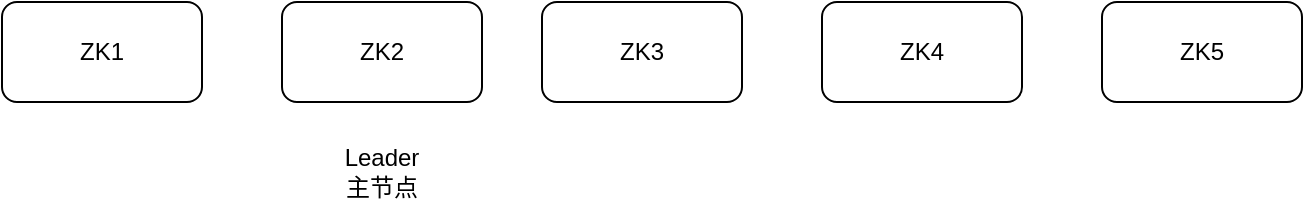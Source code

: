 <mxfile version="12.3.9" type="github" pages="1">
  <diagram id="fwvWftteLI5VUCwKS46q" name="第 1 页">
    <mxGraphModel dx="1038" dy="588" grid="1" gridSize="10" guides="1" tooltips="1" connect="1" arrows="1" fold="1" page="1" pageScale="1" pageWidth="827" pageHeight="1169" math="0" shadow="0">
      <root>
        <mxCell id="0"/>
        <mxCell id="1" parent="0"/>
        <mxCell id="DDQgWCTNmmb60GcAUb6x-1" value="ZK1" style="rounded=1;whiteSpace=wrap;html=1;" vertex="1" parent="1">
          <mxGeometry x="100" y="140" width="100" height="50" as="geometry"/>
        </mxCell>
        <mxCell id="DDQgWCTNmmb60GcAUb6x-2" value="ZK2" style="rounded=1;whiteSpace=wrap;html=1;" vertex="1" parent="1">
          <mxGeometry x="240" y="140" width="100" height="50" as="geometry"/>
        </mxCell>
        <mxCell id="DDQgWCTNmmb60GcAUb6x-3" value="ZK3" style="rounded=1;whiteSpace=wrap;html=1;" vertex="1" parent="1">
          <mxGeometry x="370" y="140" width="100" height="50" as="geometry"/>
        </mxCell>
        <mxCell id="DDQgWCTNmmb60GcAUb6x-4" value="ZK4" style="rounded=1;whiteSpace=wrap;html=1;" vertex="1" parent="1">
          <mxGeometry x="510" y="140" width="100" height="50" as="geometry"/>
        </mxCell>
        <mxCell id="DDQgWCTNmmb60GcAUb6x-5" value="ZK5" style="rounded=1;whiteSpace=wrap;html=1;" vertex="1" parent="1">
          <mxGeometry x="650" y="140" width="100" height="50" as="geometry"/>
        </mxCell>
        <mxCell id="DDQgWCTNmmb60GcAUb6x-6" value="Leader&lt;br&gt;主节点" style="text;html=1;strokeColor=none;fillColor=none;align=center;verticalAlign=middle;whiteSpace=wrap;rounded=0;" vertex="1" parent="1">
          <mxGeometry x="265" y="210" width="50" height="30" as="geometry"/>
        </mxCell>
      </root>
    </mxGraphModel>
  </diagram>
</mxfile>
